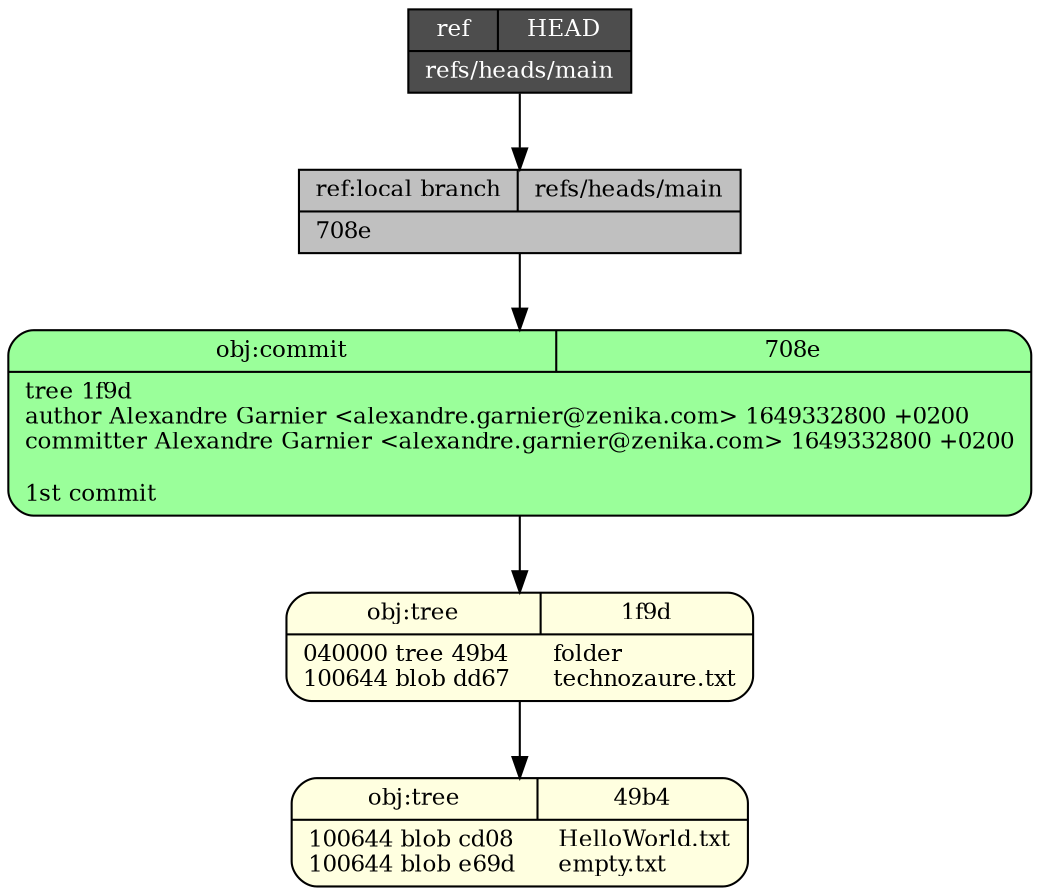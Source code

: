 digraph structs {
  node [shape=record,fontsize=11];
  rankdir="TB";
  _708e [fillcolor="palegreen1", style="filled,rounded", label="{{obj:commit|708e}|tree\ 1f9d\lauthor\ Alexandre\ Garnier\ \<alexandre\.garnier\@zenika\.com\>\ 1649332800\ \+0200\lcommitter\ Alexandre\ Garnier\ \<alexandre\.garnier\@zenika\.com\>\ 1649332800\ \+0200\l\l1st\ commit\l}"]
  _708e -> _1f9d
  _1f9d [fillcolor="lightyellow", style="filled,rounded", label="{{obj:tree|1f9d}|040000\ tree\ 49b4\	folder\l100644\ blob\ dd67\	technozaure.txt\l}"]
  _1f9d -> _49b4
  _49b4 [fillcolor="lightyellow", style="filled,rounded", label="{{obj:tree|49b4}|100644\ blob\ cd08\	HelloWorld\.txt\l100644\ blob\ e69d\	empty\.txt\l}"]
  _refs___heads___main [style=filled, fillcolor=gray,  label="{{ref:local branch|refs\/heads\/main}|708e\l}"]
  _refs___heads___main -> _708e
  _HEAD [style=filled, fillcolor=gray30, fontcolor=white,  label="{{ref|HEAD}|refs\/heads\/main\l}"]
  _HEAD -> _refs___heads___main
}

